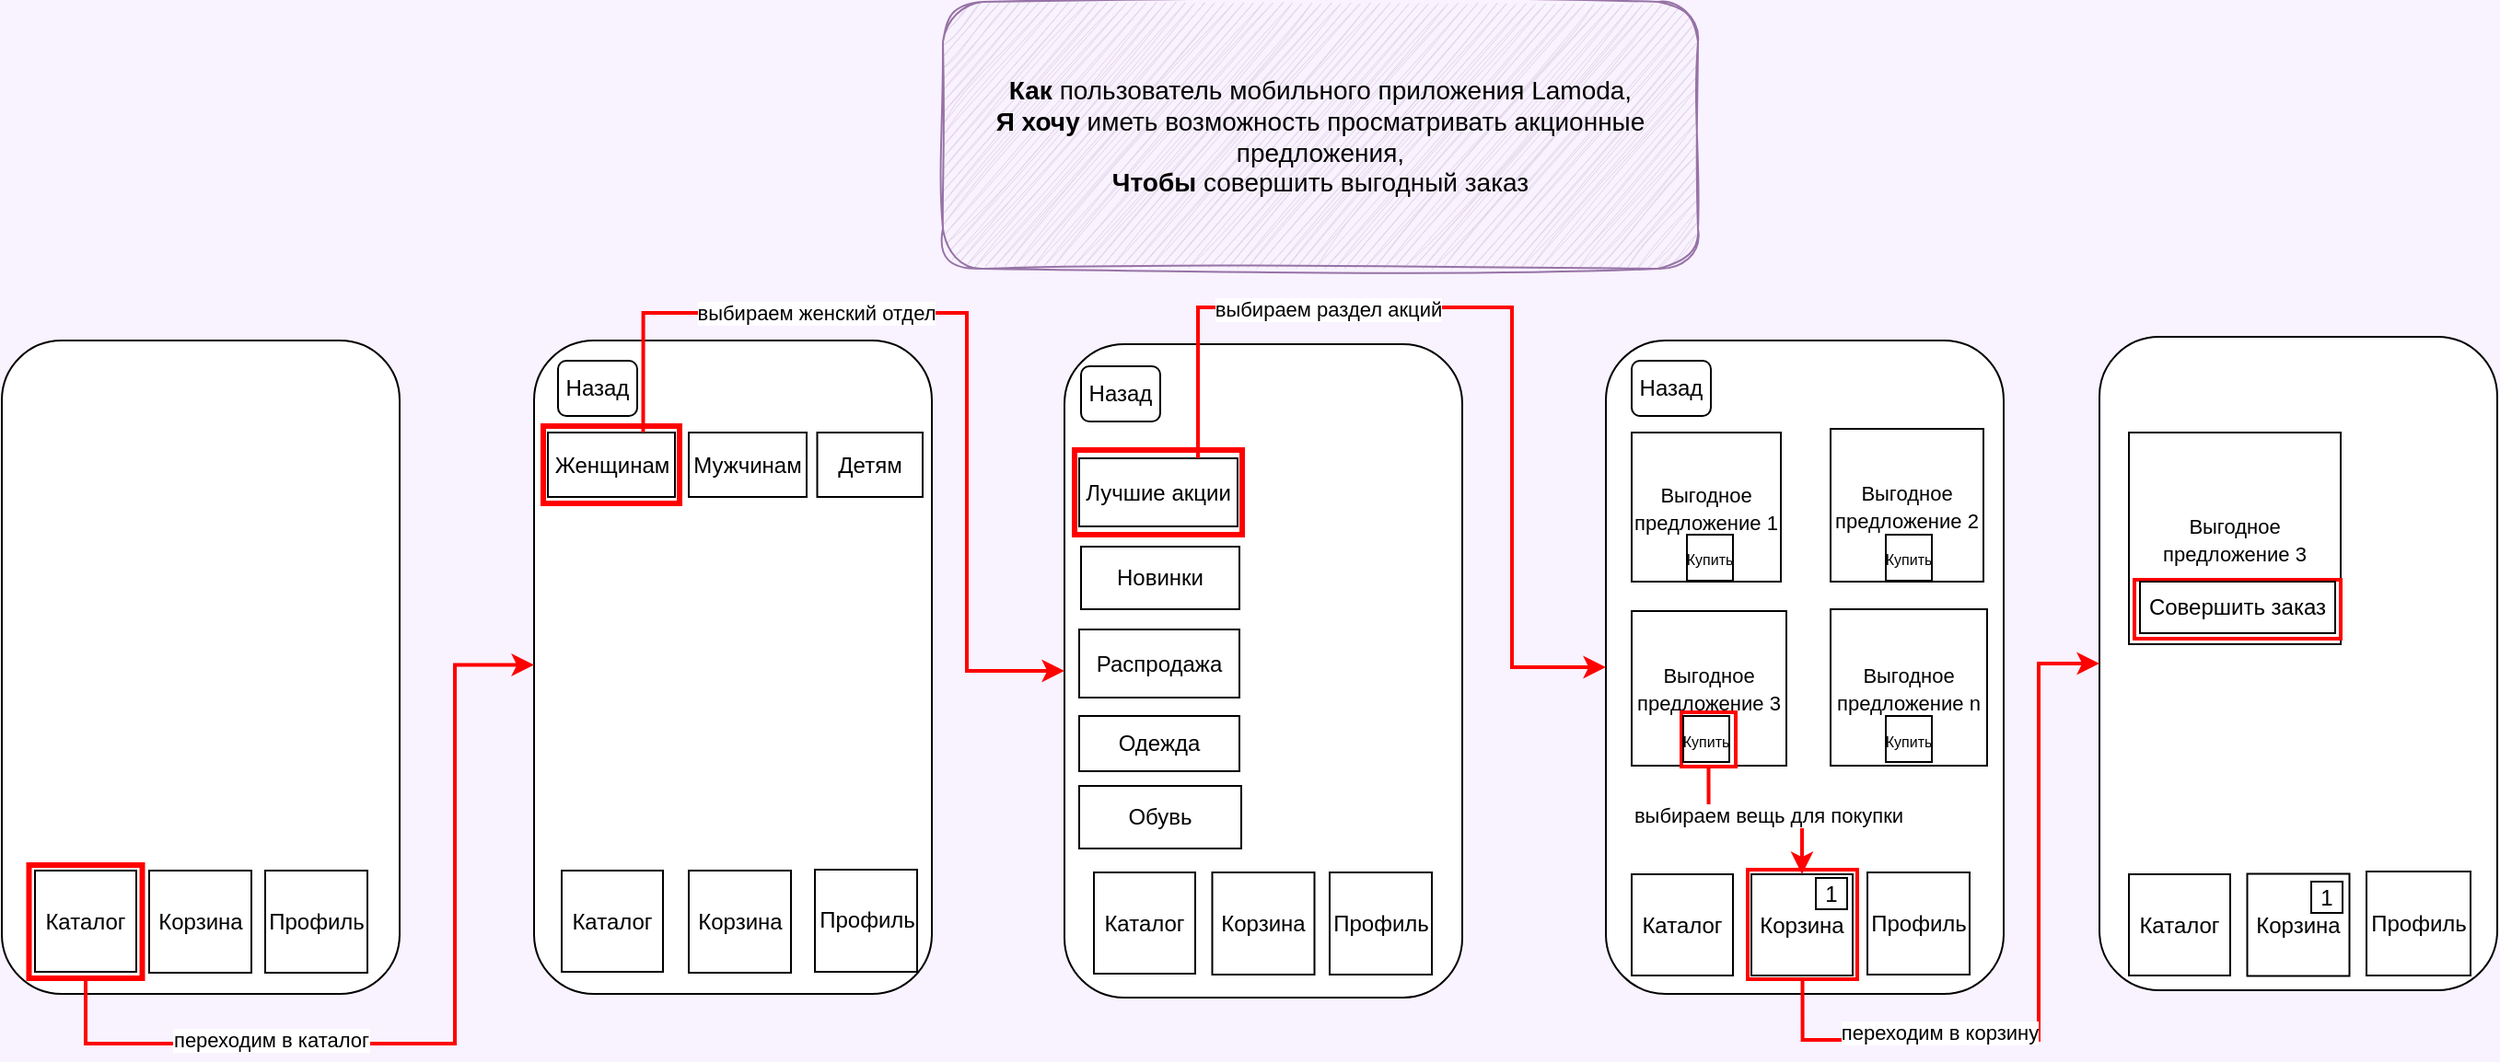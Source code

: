<mxfile version="24.7.17">
  <diagram name="Страница — 1" id="AhsqC-a8phbSn4TLKKLI">
    <mxGraphModel dx="1760" dy="936" grid="0" gridSize="10" guides="1" tooltips="1" connect="1" arrows="1" fold="1" page="1" pageScale="1" pageWidth="827" pageHeight="1169" background="#F9F2FF" math="0" shadow="0">
      <root>
        <mxCell id="0" />
        <mxCell id="1" parent="0" />
        <mxCell id="f-fRrLMS72BcWbw2DPmJ-3" value="" style="rounded=1;whiteSpace=wrap;html=1;" parent="1" vertex="1">
          <mxGeometry x="73" y="192" width="216" height="355" as="geometry" />
        </mxCell>
        <mxCell id="f-fRrLMS72BcWbw2DPmJ-4" value="&lt;font style=&quot;font-size: 14px;&quot;&gt;&lt;b&gt;Как &lt;/b&gt;пользователь мобильного приложения Lamoda,&lt;br&gt;&lt;b&gt;Я хочу&lt;/b&gt; иметь возможность просматривать акционные предложения,&lt;br&gt;&lt;b&gt;Чтобы &lt;/b&gt;совершить выгодный заказ&lt;/font&gt;" style="rounded=1;whiteSpace=wrap;html=1;glass=0;sketch=1;curveFitting=1;jiggle=2;shadow=0;fillColor=#e1d5e7;strokeColor=#9673a6;" parent="1" vertex="1">
          <mxGeometry x="584" y="8" width="410" height="145" as="geometry" />
        </mxCell>
        <mxCell id="lJF0jtRhuvwRpikgw8jF-2" value="Каталог" style="whiteSpace=wrap;html=1;aspect=fixed;" vertex="1" parent="1">
          <mxGeometry x="91" y="480" width="55" height="55" as="geometry" />
        </mxCell>
        <mxCell id="lJF0jtRhuvwRpikgw8jF-3" value="Профиль" style="whiteSpace=wrap;html=1;aspect=fixed;" vertex="1" parent="1">
          <mxGeometry x="216" y="480" width="55.5" height="55.5" as="geometry" />
        </mxCell>
        <mxCell id="lJF0jtRhuvwRpikgw8jF-4" value="Корзина" style="whiteSpace=wrap;html=1;aspect=fixed;" vertex="1" parent="1">
          <mxGeometry x="153" y="480" width="55.5" height="55.5" as="geometry" />
        </mxCell>
        <mxCell id="lJF0jtRhuvwRpikgw8jF-5" value="" style="rounded=1;whiteSpace=wrap;html=1;" vertex="1" parent="1">
          <mxGeometry x="362" y="192" width="216" height="355" as="geometry" />
        </mxCell>
        <mxCell id="lJF0jtRhuvwRpikgw8jF-6" value="" style="whiteSpace=wrap;html=1;aspect=fixed;strokeColor=#FF0000;strokeWidth=3;fillColor=none;" vertex="1" parent="1">
          <mxGeometry x="87.75" y="477" width="61.5" height="61.5" as="geometry" />
        </mxCell>
        <mxCell id="lJF0jtRhuvwRpikgw8jF-13" value="Мужчинам" style="rounded=0;whiteSpace=wrap;html=1;" vertex="1" parent="1">
          <mxGeometry x="446" y="242" width="64" height="35" as="geometry" />
        </mxCell>
        <mxCell id="lJF0jtRhuvwRpikgw8jF-17" value="" style="rounded=0;whiteSpace=wrap;html=1;strokeColor=#FF0000;strokeWidth=3;" vertex="1" parent="1">
          <mxGeometry x="367" y="238.5" width="74" height="42" as="geometry" />
        </mxCell>
        <mxCell id="lJF0jtRhuvwRpikgw8jF-12" value="Женщинам" style="rounded=0;whiteSpace=wrap;html=1;" vertex="1" parent="1">
          <mxGeometry x="369.5" y="242" width="69" height="35" as="geometry" />
        </mxCell>
        <mxCell id="lJF0jtRhuvwRpikgw8jF-14" value="Детям" style="rounded=0;whiteSpace=wrap;html=1;" vertex="1" parent="1">
          <mxGeometry x="515.75" y="242" width="57.25" height="35" as="geometry" />
        </mxCell>
        <mxCell id="lJF0jtRhuvwRpikgw8jF-16" value="" style="rounded=1;whiteSpace=wrap;html=1;" vertex="1" parent="1">
          <mxGeometry x="650" y="194" width="216" height="355" as="geometry" />
        </mxCell>
        <mxCell id="lJF0jtRhuvwRpikgw8jF-25" value="" style="rounded=0;whiteSpace=wrap;html=1;strokeColor=#FF0000;strokeWidth=3;" vertex="1" parent="1">
          <mxGeometry x="655.5" y="251.5" width="91" height="46" as="geometry" />
        </mxCell>
        <mxCell id="lJF0jtRhuvwRpikgw8jF-20" value="Лучшие акции" style="rounded=0;whiteSpace=wrap;html=1;" vertex="1" parent="1">
          <mxGeometry x="658" y="256" width="86" height="37" as="geometry" />
        </mxCell>
        <mxCell id="lJF0jtRhuvwRpikgw8jF-21" value="Новинки" style="rounded=0;whiteSpace=wrap;html=1;" vertex="1" parent="1">
          <mxGeometry x="659" y="304" width="86" height="34" as="geometry" />
        </mxCell>
        <mxCell id="lJF0jtRhuvwRpikgw8jF-22" value="Распродажа" style="rounded=0;whiteSpace=wrap;html=1;" vertex="1" parent="1">
          <mxGeometry x="658" y="349" width="87" height="37" as="geometry" />
        </mxCell>
        <mxCell id="lJF0jtRhuvwRpikgw8jF-23" value="Одежда" style="rounded=0;whiteSpace=wrap;html=1;" vertex="1" parent="1">
          <mxGeometry x="658" y="396" width="87" height="30" as="geometry" />
        </mxCell>
        <mxCell id="lJF0jtRhuvwRpikgw8jF-24" value="Обувь" style="rounded=0;whiteSpace=wrap;html=1;" vertex="1" parent="1">
          <mxGeometry x="658" y="434" width="88" height="34" as="geometry" />
        </mxCell>
        <mxCell id="lJF0jtRhuvwRpikgw8jF-28" value="" style="endArrow=classic;html=1;rounded=0;entryX=0;entryY=0.5;entryDx=0;entryDy=0;exitX=0.5;exitY=1;exitDx=0;exitDy=0;edgeStyle=orthogonalEdgeStyle;strokeColor=#FF0000;strokeWidth=2;" edge="1" parent="1">
          <mxGeometry width="50" height="50" relative="1" as="geometry">
            <mxPoint x="118.5" y="537.25" as="sourcePoint" />
            <mxPoint x="362" y="368.25" as="targetPoint" />
            <Array as="points">
              <mxPoint x="119" y="574" />
              <mxPoint x="319" y="574" />
              <mxPoint x="319" y="368" />
            </Array>
          </mxGeometry>
        </mxCell>
        <mxCell id="lJF0jtRhuvwRpikgw8jF-71" value="переходим в каталог" style="edgeLabel;html=1;align=center;verticalAlign=middle;resizable=0;points=[];" vertex="1" connectable="0" parent="lJF0jtRhuvwRpikgw8jF-28">
          <mxGeometry x="-0.271" y="-2" relative="1" as="geometry">
            <mxPoint x="-40" y="-4" as="offset" />
          </mxGeometry>
        </mxCell>
        <mxCell id="lJF0jtRhuvwRpikgw8jF-30" value="" style="rounded=1;whiteSpace=wrap;html=1;" vertex="1" parent="1">
          <mxGeometry x="944" y="192" width="216" height="355" as="geometry" />
        </mxCell>
        <mxCell id="lJF0jtRhuvwRpikgw8jF-31" value="&lt;font style=&quot;font-size: 11px;&quot;&gt;Выгодное предложение 1&lt;/font&gt;" style="whiteSpace=wrap;html=1;aspect=fixed;" vertex="1" parent="1">
          <mxGeometry x="958" y="242" width="81" height="81" as="geometry" />
        </mxCell>
        <mxCell id="lJF0jtRhuvwRpikgw8jF-32" value="&lt;font style=&quot;font-size: 11px;&quot;&gt;Выгодное предложение 2&lt;/font&gt;" style="whiteSpace=wrap;html=1;aspect=fixed;" vertex="1" parent="1">
          <mxGeometry x="1066" y="240" width="83" height="83" as="geometry" />
        </mxCell>
        <mxCell id="lJF0jtRhuvwRpikgw8jF-33" value="&lt;font style=&quot;font-size: 11px;&quot;&gt;Выгодное предложение 3&lt;/font&gt;" style="whiteSpace=wrap;html=1;aspect=fixed;" vertex="1" parent="1">
          <mxGeometry x="958" y="339" width="84" height="84" as="geometry" />
        </mxCell>
        <mxCell id="lJF0jtRhuvwRpikgw8jF-34" value="&lt;font style=&quot;font-size: 11px;&quot;&gt;Выгодное предложение n&lt;/font&gt;" style="whiteSpace=wrap;html=1;aspect=fixed;" vertex="1" parent="1">
          <mxGeometry x="1066" y="338" width="85" height="85" as="geometry" />
        </mxCell>
        <mxCell id="lJF0jtRhuvwRpikgw8jF-39" value="Каталог" style="whiteSpace=wrap;html=1;aspect=fixed;" vertex="1" parent="1">
          <mxGeometry x="377" y="480" width="55" height="55" as="geometry" />
        </mxCell>
        <mxCell id="lJF0jtRhuvwRpikgw8jF-40" value="Корзина" style="whiteSpace=wrap;html=1;aspect=fixed;" vertex="1" parent="1">
          <mxGeometry x="446" y="480" width="55.5" height="55.5" as="geometry" />
        </mxCell>
        <mxCell id="lJF0jtRhuvwRpikgw8jF-41" value="Профиль" style="whiteSpace=wrap;html=1;aspect=fixed;" vertex="1" parent="1">
          <mxGeometry x="514.5" y="479.5" width="55.5" height="55.5" as="geometry" />
        </mxCell>
        <mxCell id="lJF0jtRhuvwRpikgw8jF-42" value="Каталог" style="whiteSpace=wrap;html=1;aspect=fixed;" vertex="1" parent="1">
          <mxGeometry x="666" y="481" width="55" height="55" as="geometry" />
        </mxCell>
        <mxCell id="lJF0jtRhuvwRpikgw8jF-43" value="Корзина" style="whiteSpace=wrap;html=1;aspect=fixed;" vertex="1" parent="1">
          <mxGeometry x="730.25" y="481" width="55.5" height="55.5" as="geometry" />
        </mxCell>
        <mxCell id="lJF0jtRhuvwRpikgw8jF-44" value="Профиль" style="whiteSpace=wrap;html=1;aspect=fixed;" vertex="1" parent="1">
          <mxGeometry x="794" y="481" width="55.5" height="55.5" as="geometry" />
        </mxCell>
        <mxCell id="lJF0jtRhuvwRpikgw8jF-45" value="Каталог" style="whiteSpace=wrap;html=1;aspect=fixed;" vertex="1" parent="1">
          <mxGeometry x="958" y="482" width="55" height="55" as="geometry" />
        </mxCell>
        <mxCell id="lJF0jtRhuvwRpikgw8jF-61" value="" style="whiteSpace=wrap;html=1;aspect=fixed;strokeColor=#FF0000;strokeWidth=2;" vertex="1" parent="1">
          <mxGeometry x="1021" y="479.5" width="59.5" height="59.5" as="geometry" />
        </mxCell>
        <mxCell id="lJF0jtRhuvwRpikgw8jF-46" value="Корзина" style="whiteSpace=wrap;html=1;aspect=fixed;" vertex="1" parent="1">
          <mxGeometry x="1023" y="482" width="55" height="55" as="geometry" />
        </mxCell>
        <mxCell id="lJF0jtRhuvwRpikgw8jF-47" value="Профиль" style="whiteSpace=wrap;html=1;aspect=fixed;" vertex="1" parent="1">
          <mxGeometry x="1086" y="481" width="55.5" height="55.5" as="geometry" />
        </mxCell>
        <mxCell id="lJF0jtRhuvwRpikgw8jF-57" value="" style="whiteSpace=wrap;html=1;aspect=fixed;strokeColor=#FF0000;strokeWidth=2;" vertex="1" parent="1">
          <mxGeometry x="985" y="394" width="29.5" height="29.5" as="geometry" />
        </mxCell>
        <mxCell id="lJF0jtRhuvwRpikgw8jF-48" value="&lt;font style=&quot;font-size: 8px;&quot;&gt;Купить&lt;/font&gt;" style="whiteSpace=wrap;html=1;aspect=fixed;" vertex="1" parent="1">
          <mxGeometry x="986" y="396" width="25" height="25" as="geometry" />
        </mxCell>
        <mxCell id="lJF0jtRhuvwRpikgw8jF-49" value="&lt;font style=&quot;font-size: 8px;&quot;&gt;Купить&lt;/font&gt;" style="whiteSpace=wrap;html=1;aspect=fixed;" vertex="1" parent="1">
          <mxGeometry x="1096" y="396" width="25" height="25" as="geometry" />
        </mxCell>
        <mxCell id="lJF0jtRhuvwRpikgw8jF-50" value="&lt;font style=&quot;font-size: 8px;&quot;&gt;Купить&lt;/font&gt;" style="whiteSpace=wrap;html=1;aspect=fixed;" vertex="1" parent="1">
          <mxGeometry x="1096" y="297.5" width="25" height="25" as="geometry" />
        </mxCell>
        <mxCell id="lJF0jtRhuvwRpikgw8jF-51" value="&lt;font style=&quot;font-size: 8px;&quot;&gt;Купить&lt;/font&gt;" style="whiteSpace=wrap;html=1;aspect=fixed;" vertex="1" parent="1">
          <mxGeometry x="988" y="297.5" width="25" height="25" as="geometry" />
        </mxCell>
        <mxCell id="lJF0jtRhuvwRpikgw8jF-52" value="Назад" style="rounded=1;whiteSpace=wrap;html=1;" vertex="1" parent="1">
          <mxGeometry x="659" y="206" width="43" height="30" as="geometry" />
        </mxCell>
        <mxCell id="lJF0jtRhuvwRpikgw8jF-53" value="Назад" style="rounded=1;whiteSpace=wrap;html=1;" vertex="1" parent="1">
          <mxGeometry x="958" y="203" width="43" height="30" as="geometry" />
        </mxCell>
        <mxCell id="lJF0jtRhuvwRpikgw8jF-54" value="Назад" style="rounded=1;whiteSpace=wrap;html=1;" vertex="1" parent="1">
          <mxGeometry x="375" y="203" width="43" height="30" as="geometry" />
        </mxCell>
        <mxCell id="lJF0jtRhuvwRpikgw8jF-55" value="" style="endArrow=classic;html=1;rounded=0;exitX=0.75;exitY=0;exitDx=0;exitDy=0;entryX=0;entryY=0.5;entryDx=0;entryDy=0;edgeStyle=orthogonalEdgeStyle;strokeWidth=2;strokeColor=#FF0000;" edge="1" parent="1" source="lJF0jtRhuvwRpikgw8jF-12" target="lJF0jtRhuvwRpikgw8jF-16">
          <mxGeometry width="50" height="50" relative="1" as="geometry">
            <mxPoint x="547" y="371" as="sourcePoint" />
            <mxPoint x="597" y="321" as="targetPoint" />
            <Array as="points">
              <mxPoint x="421" y="177" />
              <mxPoint x="597" y="177" />
              <mxPoint x="597" y="372" />
            </Array>
          </mxGeometry>
        </mxCell>
        <mxCell id="lJF0jtRhuvwRpikgw8jF-72" value="выбираем женский отдел" style="edgeLabel;html=1;align=center;verticalAlign=middle;resizable=0;points=[];" vertex="1" connectable="0" parent="lJF0jtRhuvwRpikgw8jF-55">
          <mxGeometry x="-0.257" relative="1" as="geometry">
            <mxPoint x="-23" as="offset" />
          </mxGeometry>
        </mxCell>
        <mxCell id="lJF0jtRhuvwRpikgw8jF-56" value="" style="endArrow=classic;html=1;rounded=0;exitX=0.75;exitY=0;exitDx=0;exitDy=0;entryX=0;entryY=0.5;entryDx=0;entryDy=0;edgeStyle=orthogonalEdgeStyle;strokeWidth=2;strokeColor=#FF0000;" edge="1" parent="1" source="lJF0jtRhuvwRpikgw8jF-20" target="lJF0jtRhuvwRpikgw8jF-30">
          <mxGeometry width="50" height="50" relative="1" as="geometry">
            <mxPoint x="732" y="221" as="sourcePoint" />
            <mxPoint x="782" y="171" as="targetPoint" />
            <Array as="points">
              <mxPoint x="723" y="174" />
              <mxPoint x="893" y="174" />
              <mxPoint x="893" y="370" />
            </Array>
          </mxGeometry>
        </mxCell>
        <mxCell id="lJF0jtRhuvwRpikgw8jF-73" value="выбираем раздел акций" style="edgeLabel;html=1;align=center;verticalAlign=middle;resizable=0;points=[];" vertex="1" connectable="0" parent="lJF0jtRhuvwRpikgw8jF-56">
          <mxGeometry x="-0.391" y="-1" relative="1" as="geometry">
            <mxPoint as="offset" />
          </mxGeometry>
        </mxCell>
        <mxCell id="lJF0jtRhuvwRpikgw8jF-58" value="" style="endArrow=classic;html=1;rounded=0;exitX=0.5;exitY=1;exitDx=0;exitDy=0;entryX=0.5;entryY=0;entryDx=0;entryDy=0;edgeStyle=orthogonalEdgeStyle;strokeWidth=2;strokeColor=#FF0000;" edge="1" parent="1" source="lJF0jtRhuvwRpikgw8jF-57" target="lJF0jtRhuvwRpikgw8jF-46">
          <mxGeometry width="50" height="50" relative="1" as="geometry">
            <mxPoint x="1001" y="423" as="sourcePoint" />
            <mxPoint x="1051" y="373" as="targetPoint" />
          </mxGeometry>
        </mxCell>
        <mxCell id="lJF0jtRhuvwRpikgw8jF-74" value="выбираем вещь для покупки" style="edgeLabel;html=1;align=center;verticalAlign=middle;resizable=0;points=[];" vertex="1" connectable="0" parent="lJF0jtRhuvwRpikgw8jF-58">
          <mxGeometry x="0.108" y="3" relative="1" as="geometry">
            <mxPoint x="1" as="offset" />
          </mxGeometry>
        </mxCell>
        <mxCell id="lJF0jtRhuvwRpikgw8jF-59" value="1" style="whiteSpace=wrap;html=1;aspect=fixed;" vertex="1" parent="1">
          <mxGeometry x="1058" y="484" width="17" height="17" as="geometry" />
        </mxCell>
        <mxCell id="lJF0jtRhuvwRpikgw8jF-60" value="" style="rounded=1;whiteSpace=wrap;html=1;" vertex="1" parent="1">
          <mxGeometry x="1212" y="190" width="216" height="355" as="geometry" />
        </mxCell>
        <mxCell id="lJF0jtRhuvwRpikgw8jF-62" value="Каталог" style="whiteSpace=wrap;html=1;aspect=fixed;" vertex="1" parent="1">
          <mxGeometry x="1228" y="482" width="55" height="55" as="geometry" />
        </mxCell>
        <mxCell id="lJF0jtRhuvwRpikgw8jF-63" value="Корзина" style="whiteSpace=wrap;html=1;aspect=fixed;" vertex="1" parent="1">
          <mxGeometry x="1292.25" y="481.75" width="55.5" height="55.5" as="geometry" />
        </mxCell>
        <mxCell id="lJF0jtRhuvwRpikgw8jF-64" value="Профиль" style="whiteSpace=wrap;html=1;aspect=fixed;" vertex="1" parent="1">
          <mxGeometry x="1357" y="480.5" width="56.5" height="56.5" as="geometry" />
        </mxCell>
        <mxCell id="lJF0jtRhuvwRpikgw8jF-65" value="1" style="whiteSpace=wrap;html=1;aspect=fixed;" vertex="1" parent="1">
          <mxGeometry x="1327" y="486" width="17" height="17" as="geometry" />
        </mxCell>
        <mxCell id="lJF0jtRhuvwRpikgw8jF-66" value="&lt;font style=&quot;font-size: 11px;&quot;&gt;Выгодное предложение 3&lt;/font&gt;" style="whiteSpace=wrap;html=1;aspect=fixed;" vertex="1" parent="1">
          <mxGeometry x="1228" y="242" width="115" height="115" as="geometry" />
        </mxCell>
        <mxCell id="lJF0jtRhuvwRpikgw8jF-67" value="" style="endArrow=classic;html=1;rounded=0;exitX=0.5;exitY=1;exitDx=0;exitDy=0;entryX=0;entryY=0.5;entryDx=0;entryDy=0;edgeStyle=orthogonalEdgeStyle;strokeWidth=2;strokeColor=#FF0000;" edge="1" parent="1" source="lJF0jtRhuvwRpikgw8jF-61" target="lJF0jtRhuvwRpikgw8jF-60">
          <mxGeometry width="50" height="50" relative="1" as="geometry">
            <mxPoint x="1126" y="629" as="sourcePoint" />
            <mxPoint x="1176" y="579" as="targetPoint" />
            <Array as="points">
              <mxPoint x="1051" y="572" />
              <mxPoint x="1179" y="572" />
              <mxPoint x="1179" y="367" />
            </Array>
          </mxGeometry>
        </mxCell>
        <mxCell id="lJF0jtRhuvwRpikgw8jF-75" value="переходим в корзину" style="edgeLabel;html=1;align=center;verticalAlign=middle;resizable=0;points=[];" vertex="1" connectable="0" parent="lJF0jtRhuvwRpikgw8jF-67">
          <mxGeometry x="-0.466" y="4" relative="1" as="geometry">
            <mxPoint as="offset" />
          </mxGeometry>
        </mxCell>
        <mxCell id="lJF0jtRhuvwRpikgw8jF-70" value="" style="rounded=0;whiteSpace=wrap;html=1;strokeColor=#FF0000;strokeWidth=2;" vertex="1" parent="1">
          <mxGeometry x="1231" y="322" width="112" height="32" as="geometry" />
        </mxCell>
        <mxCell id="lJF0jtRhuvwRpikgw8jF-69" value="Совершить заказ" style="rounded=0;whiteSpace=wrap;html=1;" vertex="1" parent="1">
          <mxGeometry x="1234" y="323" width="106" height="28" as="geometry" />
        </mxCell>
      </root>
    </mxGraphModel>
  </diagram>
</mxfile>
